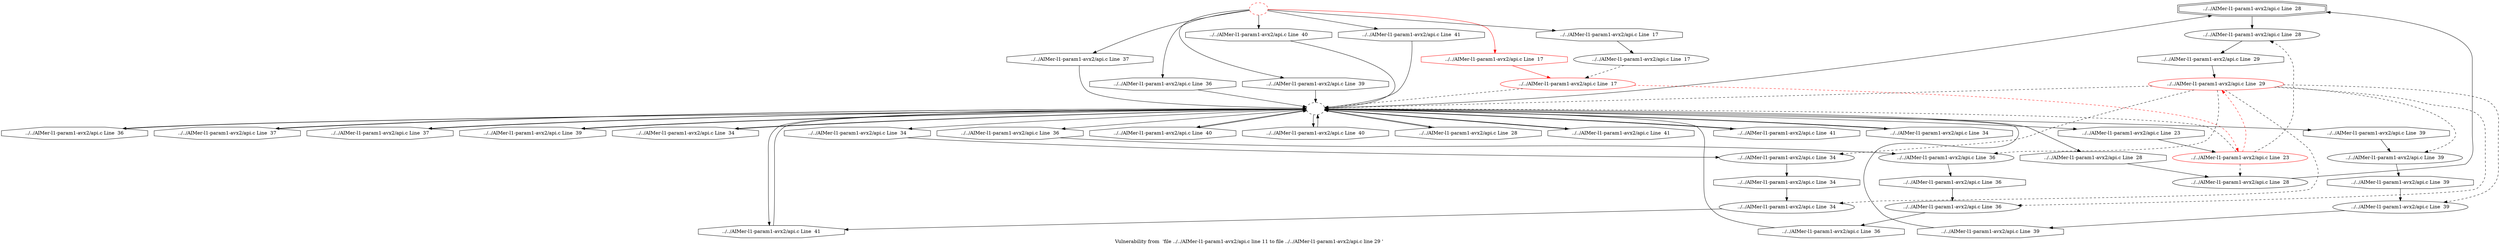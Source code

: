 digraph "Vulnerability from 'file ../../AIMer-l1-param1-avx2/api.c line 11 to file ../../AIMer-l1-param1-avx2/api.c line 29 '  "{
label="Vulnerability from  'file ../../AIMer-l1-param1-avx2/api.c line 11 to file ../../AIMer-l1-param1-avx2/api.c line 29 ' ";
node_397[shape=doubleoctagon,style=solid,label="../../AIMer-l1-param1-avx2/api.c Line  28"]
node_396[shape=ellipse,style=solid,label="../../AIMer-l1-param1-avx2/api.c Line  28"]
"node_397"->"node_396"
node_401[shape=ellipse,style=solid,label="../../AIMer-l1-param1-avx2/api.c Line  17", color=red]
node_416[shape=ellipse,style=dashed,label=""]
"node_401"->"node_416" [style=dashed]
node_391[shape=ellipse,style=solid,label="../../AIMer-l1-param1-avx2/api.c Line  23", color=red]
"node_401"->"node_391" [color=red, style=dashed]
node_402[shape=octagon,style=solid,label="../../AIMer-l1-param1-avx2/api.c Line  17", color=red]
"node_402"->"node_401" [color=red]
node_403[shape=ellipse,style=solid,label="../../AIMer-l1-param1-avx2/api.c Line  29", color=red]
node_407[shape=ellipse,style=solid,label="../../AIMer-l1-param1-avx2/api.c Line  34"]
"node_403"->"node_407" [style=dashed]
node_409[shape=ellipse,style=solid,label="../../AIMer-l1-param1-avx2/api.c Line  34"]
"node_403"->"node_409" [style=dashed]
node_412[shape=ellipse,style=solid,label="../../AIMer-l1-param1-avx2/api.c Line  36"]
"node_403"->"node_412" [style=dashed]
node_414[shape=ellipse,style=solid,label="../../AIMer-l1-param1-avx2/api.c Line  36"]
"node_403"->"node_414" [style=dashed]
"node_403"->"node_416" [style=dashed]
node_423[shape=ellipse,style=solid,label="../../AIMer-l1-param1-avx2/api.c Line  39"]
"node_403"->"node_423" [style=dashed]
node_425[shape=ellipse,style=solid,label="../../AIMer-l1-param1-avx2/api.c Line  39"]
"node_403"->"node_425" [style=dashed]
node_404[shape=octagon,style=solid,label="../../AIMer-l1-param1-avx2/api.c Line  29"]
"node_404"->"node_403"
node_405[shape=octagon,style=solid,label="../../AIMer-l1-param1-avx2/api.c Line  34"]
"node_405"->"node_416"
node_406[shape=octagon,style=solid,label="../../AIMer-l1-param1-avx2/api.c Line  34"]
"node_406"->"node_416"
node_410[shape=octagon,style=solid,label="../../AIMer-l1-param1-avx2/api.c Line  34"]
"node_407"->"node_410"
node_408[shape=octagon,style=solid,label="../../AIMer-l1-param1-avx2/api.c Line  34"]
"node_408"->"node_407"
node_433[shape=octagon,style=solid,label="../../AIMer-l1-param1-avx2/api.c Line  41"]
"node_409"->"node_433"
"node_410"->"node_409"
node_411[shape=octagon,style=solid,label="../../AIMer-l1-param1-avx2/api.c Line  36"]
"node_411"->"node_416"
node_415[shape=octagon,style=solid,label="../../AIMer-l1-param1-avx2/api.c Line  36"]
"node_412"->"node_415"
node_413[shape=octagon,style=solid,label="../../AIMer-l1-param1-avx2/api.c Line  36"]
"node_413"->"node_412"
node_418[shape=octagon,style=solid,label="../../AIMer-l1-param1-avx2/api.c Line  36"]
"node_414"->"node_418"
"node_415"->"node_414"
"node_416"->"node_397"
"node_416"->"node_405"
"node_416"->"node_406"
"node_416"->"node_408"
"node_416"->"node_411"
"node_416"->"node_413"
node_420[shape=octagon,style=solid,label="../../AIMer-l1-param1-avx2/api.c Line  37"]
"node_416"->"node_420"
node_421[shape=octagon,style=solid,label="../../AIMer-l1-param1-avx2/api.c Line  37"]
"node_416"->"node_421"
node_422[shape=octagon,style=solid,label="../../AIMer-l1-param1-avx2/api.c Line  39"]
"node_416"->"node_422"
node_424[shape=octagon,style=solid,label="../../AIMer-l1-param1-avx2/api.c Line  39"]
"node_416"->"node_424"
node_430[shape=octagon,style=solid,label="../../AIMer-l1-param1-avx2/api.c Line  40"]
"node_416"->"node_430"
node_431[shape=octagon,style=solid,label="../../AIMer-l1-param1-avx2/api.c Line  40"]
"node_416"->"node_431"
"node_416"->"node_433"
node_395[shape=octagon,style=solid,label="../../AIMer-l1-param1-avx2/api.c Line  28"]
"node_416"->"node_395"
node_393[shape=octagon,style=solid,label="../../AIMer-l1-param1-avx2/api.c Line  28"]
"node_416"->"node_393"
node_392[shape=octagon,style=solid,label="../../AIMer-l1-param1-avx2/api.c Line  23"]
"node_416"->"node_392"
node_434[shape=octagon,style=solid,label="../../AIMer-l1-param1-avx2/api.c Line  41"]
"node_416"->"node_434"
node_435[shape=octagon,style=solid,label="../../AIMer-l1-param1-avx2/api.c Line  41"]
"node_416"->"node_435"
node_417[shape=octagon,style=solid,label="../../AIMer-l1-param1-avx2/api.c Line  36"]
"node_417"->"node_416"
"node_418"->"node_416"
node_419[shape=octagon,style=solid,label="../../AIMer-l1-param1-avx2/api.c Line  37"]
"node_419"->"node_416"
"node_420"->"node_416"
"node_421"->"node_416"
"node_422"->"node_416"
node_426[shape=octagon,style=solid,label="../../AIMer-l1-param1-avx2/api.c Line  39"]
"node_423"->"node_426"
"node_424"->"node_423"
node_428[shape=octagon,style=solid,label="../../AIMer-l1-param1-avx2/api.c Line  39"]
"node_425"->"node_428"
"node_426"->"node_425"
node_427[shape=octagon,style=solid,label="../../AIMer-l1-param1-avx2/api.c Line  39"]
"node_427"->"node_416"
"node_428"->"node_416"
node_429[shape=octagon,style=solid,label="../../AIMer-l1-param1-avx2/api.c Line  40"]
"node_429"->"node_416"
"node_430"->"node_416"
"node_431"->"node_416"
node_432[shape=octagon,style=solid,label="../../AIMer-l1-param1-avx2/api.c Line  41"]
"node_432"->"node_416"
"node_433"->"node_416"
"node_396"->"node_404"
node_394[shape=ellipse,style=solid,label="../../AIMer-l1-param1-avx2/api.c Line  28"]
"node_395"->"node_394"
"node_394"->"node_397"
"node_393"->"node_416"
node_398[shape=ellipse,style=solid,label="../../AIMer-l1-param1-avx2/api.c Line  17"]
"node_398"->"node_401" [style=dashed]
node_399[shape=octagon,style=solid,label="../../AIMer-l1-param1-avx2/api.c Line  17"]
"node_399"->"node_398"
node_400[shape=ellipse,style=dashed,label="", color=red]
"node_400"->"node_402" [color=red]
"node_400"->"node_417"
"node_400"->"node_419"
"node_400"->"node_427"
"node_400"->"node_429"
"node_400"->"node_432"
"node_400"->"node_399"
"node_392"->"node_391"
"node_391"->"node_403" [color=red, style=dashed]
"node_391"->"node_416" [style=dashed]
"node_391"->"node_396" [style=dashed]
"node_391"->"node_394" [style=dashed]
"node_434"->"node_416"
"node_435"->"node_416"
}

